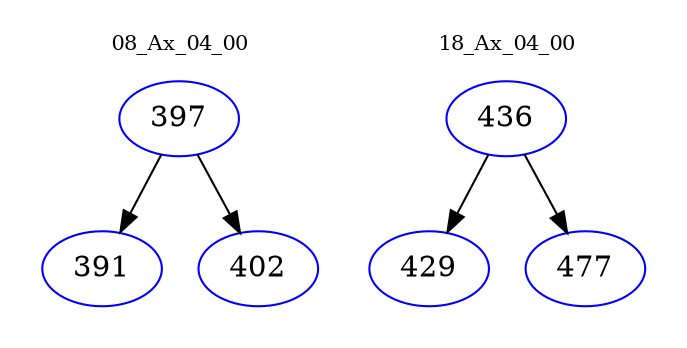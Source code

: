 digraph{
subgraph cluster_0 {
color = white
label = "08_Ax_04_00";
fontsize=10;
T0_397 [label="397", color="blue"]
T0_397 -> T0_391 [color="black"]
T0_391 [label="391", color="blue"]
T0_397 -> T0_402 [color="black"]
T0_402 [label="402", color="blue"]
}
subgraph cluster_1 {
color = white
label = "18_Ax_04_00";
fontsize=10;
T1_436 [label="436", color="blue"]
T1_436 -> T1_429 [color="black"]
T1_429 [label="429", color="blue"]
T1_436 -> T1_477 [color="black"]
T1_477 [label="477", color="blue"]
}
}
